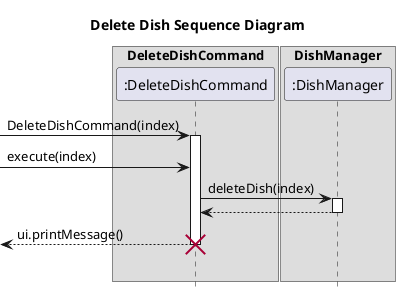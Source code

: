 @startuml
hide footbox
title Delete Dish Sequence Diagram

box "DeleteDishCommand"
participant ":DeleteDishCommand" as DeleteDishCommand
endbox

box "DishManager"
participant ":DishManager" as DishManager
endbox


-> DeleteDishCommand ++ : DeleteDishCommand(index)
-> DeleteDishCommand: execute(index)
DeleteDishCommand -> DishManager ++ : deleteDish(index)
DeleteDishCommand <-- DishManager
deactivate
<-- DeleteDishCommand: ui.printMessage()

destroy DeleteDishCommand
|||

@enduml